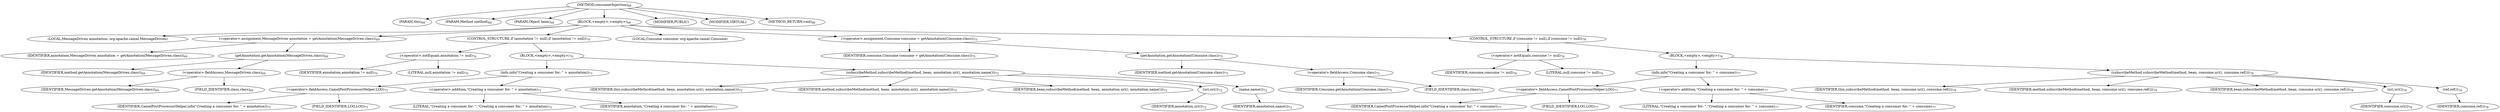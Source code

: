 digraph "consumerInjection" {  
"98" [label = <(METHOD,consumerInjection)<SUB>68</SUB>> ]
"8" [label = <(PARAM,this)<SUB>68</SUB>> ]
"99" [label = <(PARAM,Method method)<SUB>68</SUB>> ]
"100" [label = <(PARAM,Object bean)<SUB>68</SUB>> ]
"101" [label = <(BLOCK,&lt;empty&gt;,&lt;empty&gt;)<SUB>68</SUB>> ]
"102" [label = <(LOCAL,MessageDriven annotation: org.apache.camel.MessageDriven)> ]
"103" [label = <(&lt;operator&gt;.assignment,MessageDriven annotation = getAnnotation(MessageDriven.class))<SUB>69</SUB>> ]
"104" [label = <(IDENTIFIER,annotation,MessageDriven annotation = getAnnotation(MessageDriven.class))<SUB>69</SUB>> ]
"105" [label = <(getAnnotation,getAnnotation(MessageDriven.class))<SUB>69</SUB>> ]
"106" [label = <(IDENTIFIER,method,getAnnotation(MessageDriven.class))<SUB>69</SUB>> ]
"107" [label = <(&lt;operator&gt;.fieldAccess,MessageDriven.class)<SUB>69</SUB>> ]
"108" [label = <(IDENTIFIER,MessageDriven,getAnnotation(MessageDriven.class))<SUB>69</SUB>> ]
"109" [label = <(FIELD_IDENTIFIER,class,class)<SUB>69</SUB>> ]
"110" [label = <(CONTROL_STRUCTURE,if (annotation != null),if (annotation != null))<SUB>70</SUB>> ]
"111" [label = <(&lt;operator&gt;.notEquals,annotation != null)<SUB>70</SUB>> ]
"112" [label = <(IDENTIFIER,annotation,annotation != null)<SUB>70</SUB>> ]
"113" [label = <(LITERAL,null,annotation != null)<SUB>70</SUB>> ]
"114" [label = <(BLOCK,&lt;empty&gt;,&lt;empty&gt;)<SUB>70</SUB>> ]
"115" [label = <(info,info(&quot;Creating a consumer for: &quot; + annotation))<SUB>71</SUB>> ]
"116" [label = <(&lt;operator&gt;.fieldAccess,CamelPostProcessorHelper.LOG)<SUB>71</SUB>> ]
"117" [label = <(IDENTIFIER,CamelPostProcessorHelper,info(&quot;Creating a consumer for: &quot; + annotation))<SUB>71</SUB>> ]
"118" [label = <(FIELD_IDENTIFIER,LOG,LOG)<SUB>71</SUB>> ]
"119" [label = <(&lt;operator&gt;.addition,&quot;Creating a consumer for: &quot; + annotation)<SUB>71</SUB>> ]
"120" [label = <(LITERAL,&quot;Creating a consumer for: &quot;,&quot;Creating a consumer for: &quot; + annotation)<SUB>71</SUB>> ]
"121" [label = <(IDENTIFIER,annotation,&quot;Creating a consumer for: &quot; + annotation)<SUB>71</SUB>> ]
"122" [label = <(subscribeMethod,subscribeMethod(method, bean, annotation.uri(), annotation.name()))<SUB>72</SUB>> ]
"7" [label = <(IDENTIFIER,this,subscribeMethod(method, bean, annotation.uri(), annotation.name()))<SUB>72</SUB>> ]
"123" [label = <(IDENTIFIER,method,subscribeMethod(method, bean, annotation.uri(), annotation.name()))<SUB>72</SUB>> ]
"124" [label = <(IDENTIFIER,bean,subscribeMethod(method, bean, annotation.uri(), annotation.name()))<SUB>72</SUB>> ]
"125" [label = <(uri,uri())<SUB>72</SUB>> ]
"126" [label = <(IDENTIFIER,annotation,uri())<SUB>72</SUB>> ]
"127" [label = <(name,name())<SUB>72</SUB>> ]
"128" [label = <(IDENTIFIER,annotation,name())<SUB>72</SUB>> ]
"129" [label = <(LOCAL,Consume consume: org.apache.camel.Consume)> ]
"130" [label = <(&lt;operator&gt;.assignment,Consume consume = getAnnotation(Consume.class))<SUB>75</SUB>> ]
"131" [label = <(IDENTIFIER,consume,Consume consume = getAnnotation(Consume.class))<SUB>75</SUB>> ]
"132" [label = <(getAnnotation,getAnnotation(Consume.class))<SUB>75</SUB>> ]
"133" [label = <(IDENTIFIER,method,getAnnotation(Consume.class))<SUB>75</SUB>> ]
"134" [label = <(&lt;operator&gt;.fieldAccess,Consume.class)<SUB>75</SUB>> ]
"135" [label = <(IDENTIFIER,Consume,getAnnotation(Consume.class))<SUB>75</SUB>> ]
"136" [label = <(FIELD_IDENTIFIER,class,class)<SUB>75</SUB>> ]
"137" [label = <(CONTROL_STRUCTURE,if (consume != null),if (consume != null))<SUB>76</SUB>> ]
"138" [label = <(&lt;operator&gt;.notEquals,consume != null)<SUB>76</SUB>> ]
"139" [label = <(IDENTIFIER,consume,consume != null)<SUB>76</SUB>> ]
"140" [label = <(LITERAL,null,consume != null)<SUB>76</SUB>> ]
"141" [label = <(BLOCK,&lt;empty&gt;,&lt;empty&gt;)<SUB>76</SUB>> ]
"142" [label = <(info,info(&quot;Creating a consumer for: &quot; + consume))<SUB>77</SUB>> ]
"143" [label = <(&lt;operator&gt;.fieldAccess,CamelPostProcessorHelper.LOG)<SUB>77</SUB>> ]
"144" [label = <(IDENTIFIER,CamelPostProcessorHelper,info(&quot;Creating a consumer for: &quot; + consume))<SUB>77</SUB>> ]
"145" [label = <(FIELD_IDENTIFIER,LOG,LOG)<SUB>77</SUB>> ]
"146" [label = <(&lt;operator&gt;.addition,&quot;Creating a consumer for: &quot; + consume)<SUB>77</SUB>> ]
"147" [label = <(LITERAL,&quot;Creating a consumer for: &quot;,&quot;Creating a consumer for: &quot; + consume)<SUB>77</SUB>> ]
"148" [label = <(IDENTIFIER,consume,&quot;Creating a consumer for: &quot; + consume)<SUB>77</SUB>> ]
"149" [label = <(subscribeMethod,subscribeMethod(method, bean, consume.uri(), consume.ref()))<SUB>78</SUB>> ]
"9" [label = <(IDENTIFIER,this,subscribeMethod(method, bean, consume.uri(), consume.ref()))<SUB>78</SUB>> ]
"150" [label = <(IDENTIFIER,method,subscribeMethod(method, bean, consume.uri(), consume.ref()))<SUB>78</SUB>> ]
"151" [label = <(IDENTIFIER,bean,subscribeMethod(method, bean, consume.uri(), consume.ref()))<SUB>78</SUB>> ]
"152" [label = <(uri,uri())<SUB>78</SUB>> ]
"153" [label = <(IDENTIFIER,consume,uri())<SUB>78</SUB>> ]
"154" [label = <(ref,ref())<SUB>78</SUB>> ]
"155" [label = <(IDENTIFIER,consume,ref())<SUB>78</SUB>> ]
"156" [label = <(MODIFIER,PUBLIC)> ]
"157" [label = <(MODIFIER,VIRTUAL)> ]
"158" [label = <(METHOD_RETURN,void)<SUB>68</SUB>> ]
  "98" -> "8" 
  "98" -> "99" 
  "98" -> "100" 
  "98" -> "101" 
  "98" -> "156" 
  "98" -> "157" 
  "98" -> "158" 
  "101" -> "102" 
  "101" -> "103" 
  "101" -> "110" 
  "101" -> "129" 
  "101" -> "130" 
  "101" -> "137" 
  "103" -> "104" 
  "103" -> "105" 
  "105" -> "106" 
  "105" -> "107" 
  "107" -> "108" 
  "107" -> "109" 
  "110" -> "111" 
  "110" -> "114" 
  "111" -> "112" 
  "111" -> "113" 
  "114" -> "115" 
  "114" -> "122" 
  "115" -> "116" 
  "115" -> "119" 
  "116" -> "117" 
  "116" -> "118" 
  "119" -> "120" 
  "119" -> "121" 
  "122" -> "7" 
  "122" -> "123" 
  "122" -> "124" 
  "122" -> "125" 
  "122" -> "127" 
  "125" -> "126" 
  "127" -> "128" 
  "130" -> "131" 
  "130" -> "132" 
  "132" -> "133" 
  "132" -> "134" 
  "134" -> "135" 
  "134" -> "136" 
  "137" -> "138" 
  "137" -> "141" 
  "138" -> "139" 
  "138" -> "140" 
  "141" -> "142" 
  "141" -> "149" 
  "142" -> "143" 
  "142" -> "146" 
  "143" -> "144" 
  "143" -> "145" 
  "146" -> "147" 
  "146" -> "148" 
  "149" -> "9" 
  "149" -> "150" 
  "149" -> "151" 
  "149" -> "152" 
  "149" -> "154" 
  "152" -> "153" 
  "154" -> "155" 
}
